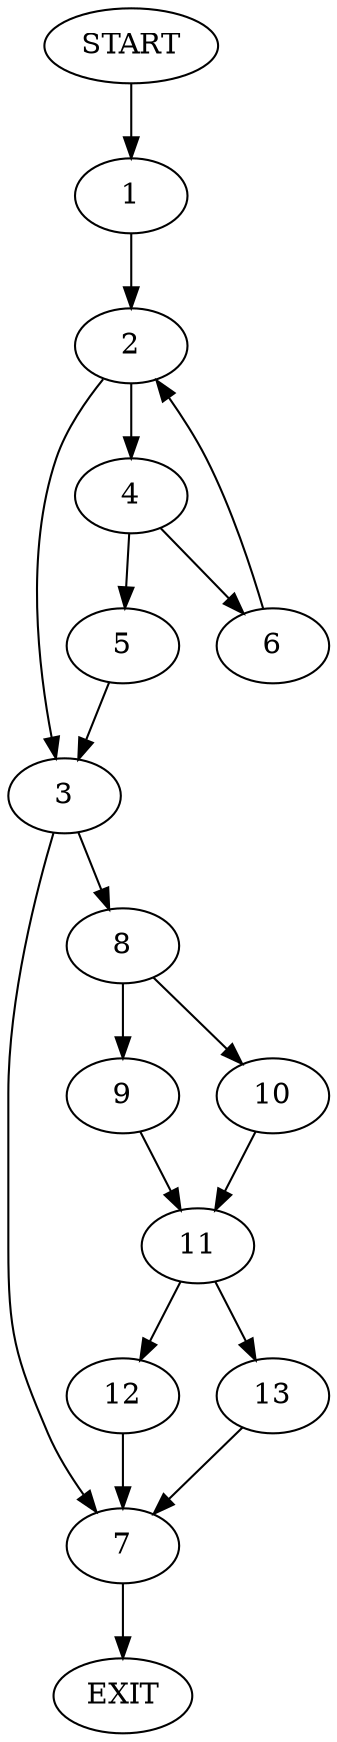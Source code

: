 digraph {
0 [label="START"]
14 [label="EXIT"]
0 -> 1
1 -> 2
2 -> 3
2 -> 4
4 -> 5
4 -> 6
3 -> 7
3 -> 8
5 -> 3
6 -> 2
8 -> 9
8 -> 10
7 -> 14
10 -> 11
9 -> 11
11 -> 12
11 -> 13
13 -> 7
12 -> 7
}

